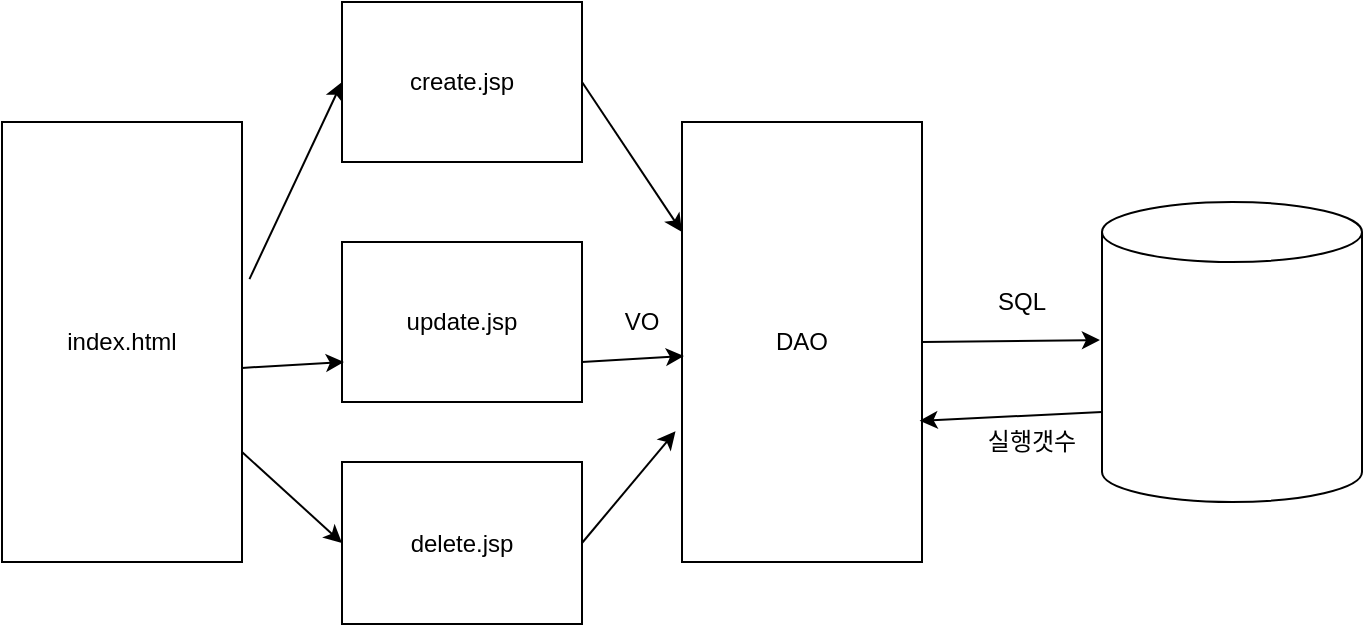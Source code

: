 <mxfile version="14.9.7" type="device"><diagram id="GK0k5K2r2B97jinNLz_m" name="Page-1"><mxGraphModel dx="884" dy="477" grid="1" gridSize="10" guides="1" tooltips="1" connect="1" arrows="1" fold="1" page="1" pageScale="1" pageWidth="827" pageHeight="1169" math="0" shadow="0"><root><mxCell id="0"/><mxCell id="1" parent="0"/><mxCell id="9iLSgyE4INXA6pgijDWI-1" value="index.html" style="rounded=0;whiteSpace=wrap;html=1;" vertex="1" parent="1"><mxGeometry x="40" y="150" width="120" height="220" as="geometry"/></mxCell><mxCell id="9iLSgyE4INXA6pgijDWI-2" value="update.jsp" style="rounded=0;whiteSpace=wrap;html=1;" vertex="1" parent="1"><mxGeometry x="210" y="210" width="120" height="80" as="geometry"/></mxCell><mxCell id="9iLSgyE4INXA6pgijDWI-3" value="DAO" style="rounded=0;whiteSpace=wrap;html=1;" vertex="1" parent="1"><mxGeometry x="380" y="150" width="120" height="220" as="geometry"/></mxCell><mxCell id="9iLSgyE4INXA6pgijDWI-5" value="" style="endArrow=classic;html=1;entryX=0.008;entryY=0.532;entryDx=0;entryDy=0;entryPerimeter=0;" edge="1" parent="1" target="9iLSgyE4INXA6pgijDWI-3"><mxGeometry width="50" height="50" relative="1" as="geometry"><mxPoint x="330" y="270" as="sourcePoint"/><mxPoint x="380" y="220" as="targetPoint"/></mxGeometry></mxCell><mxCell id="9iLSgyE4INXA6pgijDWI-6" value="" style="endArrow=classic;html=1;entryX=0.008;entryY=0.532;entryDx=0;entryDy=0;entryPerimeter=0;" edge="1" parent="1"><mxGeometry width="50" height="50" relative="1" as="geometry"><mxPoint x="160" y="272.96" as="sourcePoint"/><mxPoint x="210.96" y="270.0" as="targetPoint"/></mxGeometry></mxCell><mxCell id="9iLSgyE4INXA6pgijDWI-7" value="VO" style="text;html=1;strokeColor=none;fillColor=none;align=center;verticalAlign=middle;whiteSpace=wrap;rounded=0;" vertex="1" parent="1"><mxGeometry x="340" y="240" width="40" height="20" as="geometry"/></mxCell><mxCell id="9iLSgyE4INXA6pgijDWI-8" value="" style="shape=cylinder3;whiteSpace=wrap;html=1;boundedLbl=1;backgroundOutline=1;size=15;" vertex="1" parent="1"><mxGeometry x="590" y="190" width="130" height="150" as="geometry"/></mxCell><mxCell id="9iLSgyE4INXA6pgijDWI-10" value="" style="endArrow=classic;html=1;entryX=-0.008;entryY=0.46;entryDx=0;entryDy=0;entryPerimeter=0;" edge="1" parent="1" target="9iLSgyE4INXA6pgijDWI-8"><mxGeometry width="50" height="50" relative="1" as="geometry"><mxPoint x="500" y="260" as="sourcePoint"/><mxPoint x="550.96" y="257.04" as="targetPoint"/></mxGeometry></mxCell><mxCell id="9iLSgyE4INXA6pgijDWI-11" value="SQL" style="text;html=1;strokeColor=none;fillColor=none;align=center;verticalAlign=middle;whiteSpace=wrap;rounded=0;" vertex="1" parent="1"><mxGeometry x="530" y="230" width="40" height="20" as="geometry"/></mxCell><mxCell id="9iLSgyE4INXA6pgijDWI-14" value="" style="endArrow=classic;html=1;entryX=0.99;entryY=0.679;entryDx=0;entryDy=0;entryPerimeter=0;exitX=0;exitY=0;exitDx=0;exitDy=105;exitPerimeter=0;" edge="1" parent="1" source="9iLSgyE4INXA6pgijDWI-8" target="9iLSgyE4INXA6pgijDWI-3"><mxGeometry width="50" height="50" relative="1" as="geometry"><mxPoint x="560" y="460" as="sourcePoint"/><mxPoint x="610" y="410" as="targetPoint"/></mxGeometry></mxCell><mxCell id="9iLSgyE4INXA6pgijDWI-15" value="실행갯수" style="text;html=1;strokeColor=none;fillColor=none;align=center;verticalAlign=middle;whiteSpace=wrap;rounded=0;" vertex="1" parent="1"><mxGeometry x="520" y="300" width="70" height="20" as="geometry"/></mxCell><mxCell id="9iLSgyE4INXA6pgijDWI-16" value="create.jsp" style="rounded=0;whiteSpace=wrap;html=1;" vertex="1" parent="1"><mxGeometry x="210" y="90" width="120" height="80" as="geometry"/></mxCell><mxCell id="9iLSgyE4INXA6pgijDWI-17" value="delete.jsp" style="rounded=0;whiteSpace=wrap;html=1;" vertex="1" parent="1"><mxGeometry x="210" y="320" width="120" height="81" as="geometry"/></mxCell><mxCell id="9iLSgyE4INXA6pgijDWI-18" value="" style="endArrow=classic;html=1;entryX=0;entryY=0.5;entryDx=0;entryDy=0;exitX=1.031;exitY=0.357;exitDx=0;exitDy=0;exitPerimeter=0;" edge="1" parent="1" source="9iLSgyE4INXA6pgijDWI-1" target="9iLSgyE4INXA6pgijDWI-16"><mxGeometry width="50" height="50" relative="1" as="geometry"><mxPoint x="170" y="282.96" as="sourcePoint"/><mxPoint x="220.96" y="280" as="targetPoint"/></mxGeometry></mxCell><mxCell id="9iLSgyE4INXA6pgijDWI-19" value="" style="endArrow=classic;html=1;entryX=0;entryY=0.5;entryDx=0;entryDy=0;exitX=1;exitY=0.75;exitDx=0;exitDy=0;" edge="1" parent="1" source="9iLSgyE4INXA6pgijDWI-1" target="9iLSgyE4INXA6pgijDWI-17"><mxGeometry width="50" height="50" relative="1" as="geometry"><mxPoint x="173.72" y="238.54" as="sourcePoint"/><mxPoint x="220" y="140" as="targetPoint"/></mxGeometry></mxCell><mxCell id="9iLSgyE4INXA6pgijDWI-20" value="" style="endArrow=classic;html=1;entryX=0;entryY=0.25;entryDx=0;entryDy=0;exitX=1;exitY=0.5;exitDx=0;exitDy=0;" edge="1" parent="1" source="9iLSgyE4INXA6pgijDWI-16" target="9iLSgyE4INXA6pgijDWI-3"><mxGeometry width="50" height="50" relative="1" as="geometry"><mxPoint x="340" y="280" as="sourcePoint"/><mxPoint x="390.96" y="277.04" as="targetPoint"/></mxGeometry></mxCell><mxCell id="9iLSgyE4INXA6pgijDWI-21" value="" style="endArrow=classic;html=1;entryX=-0.027;entryY=0.703;entryDx=0;entryDy=0;exitX=1;exitY=0.5;exitDx=0;exitDy=0;entryPerimeter=0;" edge="1" parent="1" source="9iLSgyE4INXA6pgijDWI-17" target="9iLSgyE4INXA6pgijDWI-3"><mxGeometry width="50" height="50" relative="1" as="geometry"><mxPoint x="340" y="140" as="sourcePoint"/><mxPoint x="390" y="215" as="targetPoint"/></mxGeometry></mxCell></root></mxGraphModel></diagram></mxfile>